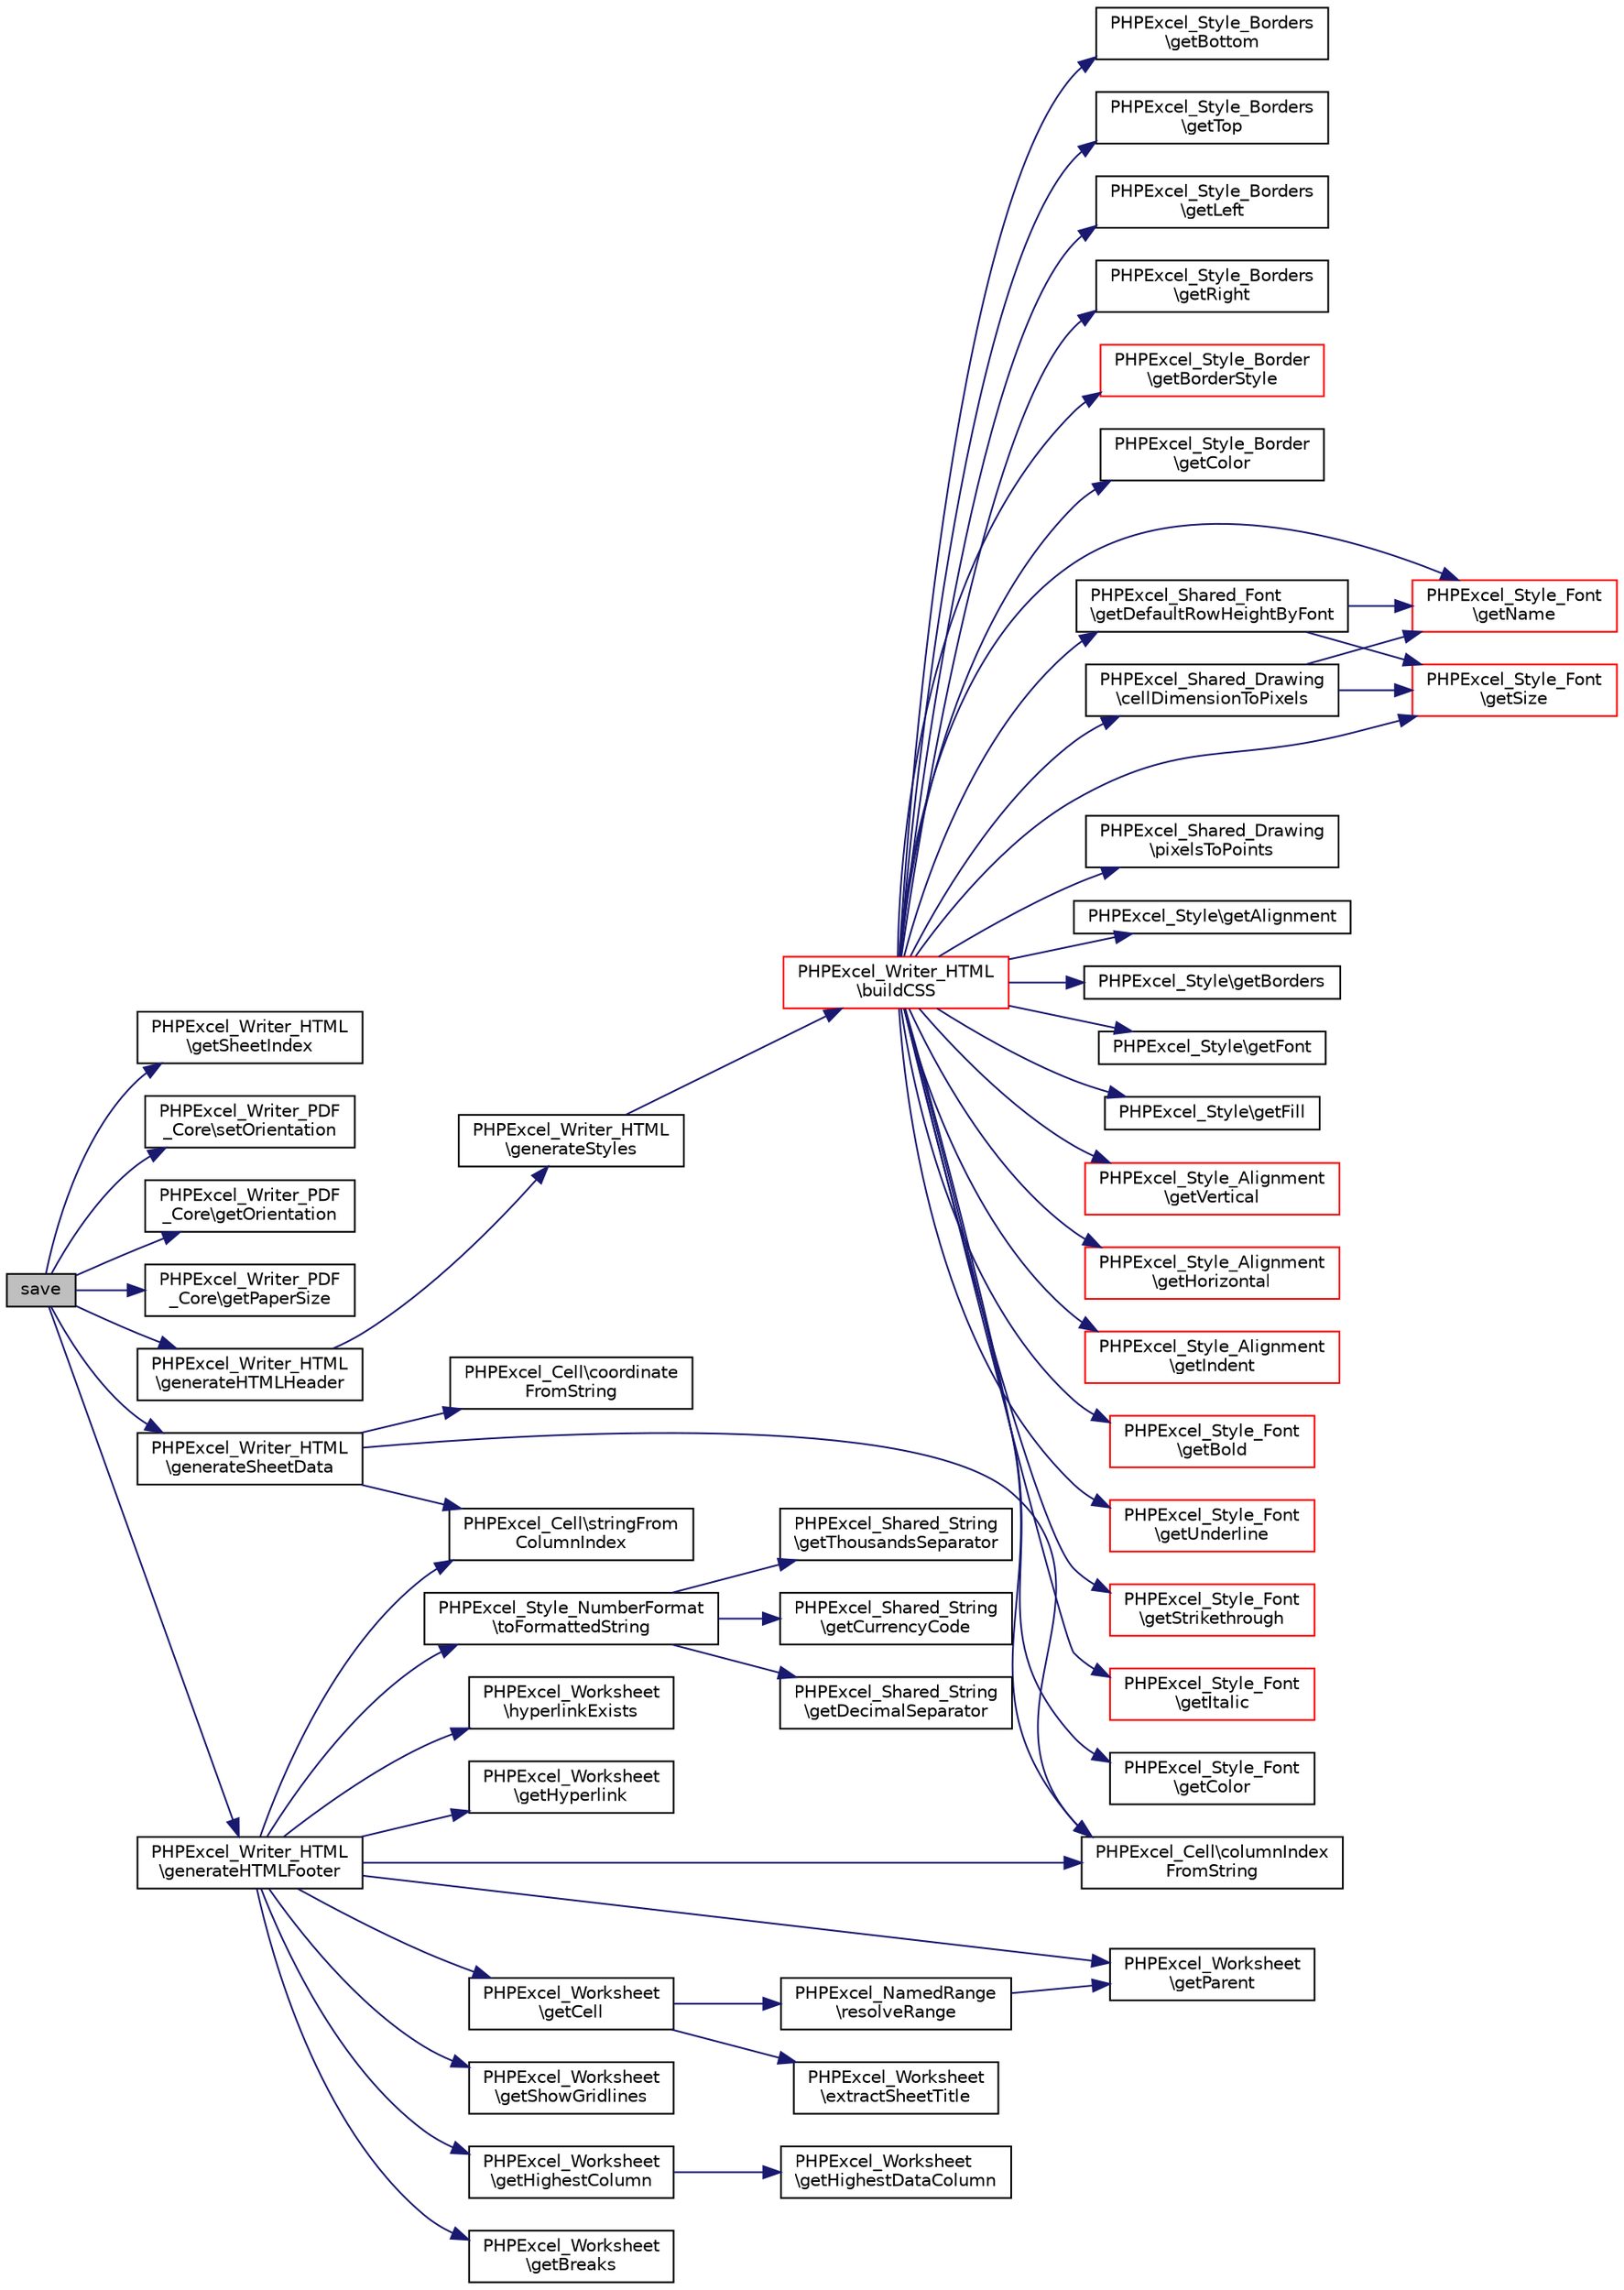 digraph "save"
{
  edge [fontname="Helvetica",fontsize="10",labelfontname="Helvetica",labelfontsize="10"];
  node [fontname="Helvetica",fontsize="10",shape=record];
  rankdir="LR";
  Node2 [label="save",height=0.2,width=0.4,color="black", fillcolor="grey75", style="filled", fontcolor="black"];
  Node2 -> Node3 [color="midnightblue",fontsize="10",style="solid",fontname="Helvetica"];
  Node3 [label="PHPExcel_Writer_HTML\l\\getSheetIndex",height=0.2,width=0.4,color="black", fillcolor="white", style="filled",URL="$class_p_h_p_excel___writer___h_t_m_l.html#ad6ab5d9cc60854c7ce99f597ba685d4f"];
  Node2 -> Node4 [color="midnightblue",fontsize="10",style="solid",fontname="Helvetica"];
  Node4 [label="PHPExcel_Writer_PDF\l_Core\\setOrientation",height=0.2,width=0.4,color="black", fillcolor="white", style="filled",URL="$class_p_h_p_excel___writer___p_d_f___core.html#acb9bb6ddc5d35a817d4cd1a7c79f329b"];
  Node2 -> Node5 [color="midnightblue",fontsize="10",style="solid",fontname="Helvetica"];
  Node5 [label="PHPExcel_Writer_PDF\l_Core\\getOrientation",height=0.2,width=0.4,color="black", fillcolor="white", style="filled",URL="$class_p_h_p_excel___writer___p_d_f___core.html#a173749a621180fd9278040151c453038"];
  Node2 -> Node6 [color="midnightblue",fontsize="10",style="solid",fontname="Helvetica"];
  Node6 [label="PHPExcel_Writer_PDF\l_Core\\getPaperSize",height=0.2,width=0.4,color="black", fillcolor="white", style="filled",URL="$class_p_h_p_excel___writer___p_d_f___core.html#afbd974bee135ab7dcbd0e066a0fd0a65"];
  Node2 -> Node7 [color="midnightblue",fontsize="10",style="solid",fontname="Helvetica"];
  Node7 [label="PHPExcel_Writer_HTML\l\\generateHTMLHeader",height=0.2,width=0.4,color="black", fillcolor="white", style="filled",URL="$class_p_h_p_excel___writer___h_t_m_l.html#a4290ffdb5e8165cee74ba333620f56e9"];
  Node7 -> Node8 [color="midnightblue",fontsize="10",style="solid",fontname="Helvetica"];
  Node8 [label="PHPExcel_Writer_HTML\l\\generateStyles",height=0.2,width=0.4,color="black", fillcolor="white", style="filled",URL="$class_p_h_p_excel___writer___h_t_m_l.html#ae6002be0e346a33c8f65d034dc93158e"];
  Node8 -> Node9 [color="midnightblue",fontsize="10",style="solid",fontname="Helvetica"];
  Node9 [label="PHPExcel_Writer_HTML\l\\buildCSS",height=0.2,width=0.4,color="red", fillcolor="white", style="filled",URL="$class_p_h_p_excel___writer___h_t_m_l.html#a3f8fdb7ac7b7089f7b8ca365afbba79f"];
  Node9 -> Node10 [color="midnightblue",fontsize="10",style="solid",fontname="Helvetica"];
  Node10 [label="PHPExcel_Cell\\columnIndex\lFromString",height=0.2,width=0.4,color="black", fillcolor="white", style="filled",URL="$class_p_h_p_excel___cell.html#a492724422ceefe1d16ed2a8997a0a489"];
  Node9 -> Node11 [color="midnightblue",fontsize="10",style="solid",fontname="Helvetica"];
  Node11 [label="PHPExcel_Shared_Drawing\l\\cellDimensionToPixels",height=0.2,width=0.4,color="black", fillcolor="white", style="filled",URL="$class_p_h_p_excel___shared___drawing.html#ad277ad1275f65facccdb5786d244519f"];
  Node11 -> Node12 [color="midnightblue",fontsize="10",style="solid",fontname="Helvetica"];
  Node12 [label="PHPExcel_Style_Font\l\\getName",height=0.2,width=0.4,color="red", fillcolor="white", style="filled",URL="$class_p_h_p_excel___style___font.html#a3d0963e68bb313b163a73f2803c64600"];
  Node11 -> Node14 [color="midnightblue",fontsize="10",style="solid",fontname="Helvetica"];
  Node14 [label="PHPExcel_Style_Font\l\\getSize",height=0.2,width=0.4,color="red", fillcolor="white", style="filled",URL="$class_p_h_p_excel___style___font.html#a75cce10cdf81be6dc84881c28b3379b7"];
  Node9 -> Node15 [color="midnightblue",fontsize="10",style="solid",fontname="Helvetica"];
  Node15 [label="PHPExcel_Shared_Drawing\l\\pixelsToPoints",height=0.2,width=0.4,color="black", fillcolor="white", style="filled",URL="$class_p_h_p_excel___shared___drawing.html#aba1a5dae5db4c29931213aebd520c79f"];
  Node9 -> Node16 [color="midnightblue",fontsize="10",style="solid",fontname="Helvetica"];
  Node16 [label="PHPExcel_Shared_Font\l\\getDefaultRowHeightByFont",height=0.2,width=0.4,color="black", fillcolor="white", style="filled",URL="$class_p_h_p_excel___shared___font.html#a7fdb715cc4d872ef8b3fd2a633ff4876"];
  Node16 -> Node12 [color="midnightblue",fontsize="10",style="solid",fontname="Helvetica"];
  Node16 -> Node14 [color="midnightblue",fontsize="10",style="solid",fontname="Helvetica"];
  Node9 -> Node17 [color="midnightblue",fontsize="10",style="solid",fontname="Helvetica"];
  Node17 [label="PHPExcel_Style\\getAlignment",height=0.2,width=0.4,color="black", fillcolor="white", style="filled",URL="$class_p_h_p_excel___style.html#a1fcacc30e51454559b9671bc0463cac9"];
  Node9 -> Node18 [color="midnightblue",fontsize="10",style="solid",fontname="Helvetica"];
  Node18 [label="PHPExcel_Style\\getBorders",height=0.2,width=0.4,color="black", fillcolor="white", style="filled",URL="$class_p_h_p_excel___style.html#a6e352bc82dfb6fa068d43686e827e329"];
  Node9 -> Node19 [color="midnightblue",fontsize="10",style="solid",fontname="Helvetica"];
  Node19 [label="PHPExcel_Style\\getFont",height=0.2,width=0.4,color="black", fillcolor="white", style="filled",URL="$class_p_h_p_excel___style.html#af2469ce4ebc6317428d2bf86fe7f205f"];
  Node9 -> Node20 [color="midnightblue",fontsize="10",style="solid",fontname="Helvetica"];
  Node20 [label="PHPExcel_Style\\getFill",height=0.2,width=0.4,color="black", fillcolor="white", style="filled",URL="$class_p_h_p_excel___style.html#abf22867fc5c2800db66044f70c21105c"];
  Node9 -> Node21 [color="midnightblue",fontsize="10",style="solid",fontname="Helvetica"];
  Node21 [label="PHPExcel_Style_Alignment\l\\getVertical",height=0.2,width=0.4,color="red", fillcolor="white", style="filled",URL="$class_p_h_p_excel___style___alignment.html#af7fdbcec55ff03901749f0d38c8e1680"];
  Node9 -> Node23 [color="midnightblue",fontsize="10",style="solid",fontname="Helvetica"];
  Node23 [label="PHPExcel_Style_Alignment\l\\getHorizontal",height=0.2,width=0.4,color="red", fillcolor="white", style="filled",URL="$class_p_h_p_excel___style___alignment.html#a4f6993457027c2e85be7d4aa9c3c1c7c"];
  Node9 -> Node24 [color="midnightblue",fontsize="10",style="solid",fontname="Helvetica"];
  Node24 [label="PHPExcel_Style_Alignment\l\\getIndent",height=0.2,width=0.4,color="red", fillcolor="white", style="filled",URL="$class_p_h_p_excel___style___alignment.html#a0a09e0110a81470ca7791be5738f353f"];
  Node9 -> Node25 [color="midnightblue",fontsize="10",style="solid",fontname="Helvetica"];
  Node25 [label="PHPExcel_Style_Font\l\\getBold",height=0.2,width=0.4,color="red", fillcolor="white", style="filled",URL="$class_p_h_p_excel___style___font.html#a57537d7ea7b84fffb127c2e596187ba4"];
  Node9 -> Node26 [color="midnightblue",fontsize="10",style="solid",fontname="Helvetica"];
  Node26 [label="PHPExcel_Style_Font\l\\getUnderline",height=0.2,width=0.4,color="red", fillcolor="white", style="filled",URL="$class_p_h_p_excel___style___font.html#a6cd36039ad06b8ef5390c3193aca3858"];
  Node9 -> Node27 [color="midnightblue",fontsize="10",style="solid",fontname="Helvetica"];
  Node27 [label="PHPExcel_Style_Font\l\\getStrikethrough",height=0.2,width=0.4,color="red", fillcolor="white", style="filled",URL="$class_p_h_p_excel___style___font.html#a3a2e793bb81c0626c8b841c02fa1cf31"];
  Node9 -> Node28 [color="midnightblue",fontsize="10",style="solid",fontname="Helvetica"];
  Node28 [label="PHPExcel_Style_Font\l\\getItalic",height=0.2,width=0.4,color="red", fillcolor="white", style="filled",URL="$class_p_h_p_excel___style___font.html#aa8ac8f3e49a635d5d1af80f558ad0d35"];
  Node9 -> Node29 [color="midnightblue",fontsize="10",style="solid",fontname="Helvetica"];
  Node29 [label="PHPExcel_Style_Font\l\\getColor",height=0.2,width=0.4,color="black", fillcolor="white", style="filled",URL="$class_p_h_p_excel___style___font.html#aa8642511e4effd1b9ff80c64ff788cfd"];
  Node9 -> Node12 [color="midnightblue",fontsize="10",style="solid",fontname="Helvetica"];
  Node9 -> Node14 [color="midnightblue",fontsize="10",style="solid",fontname="Helvetica"];
  Node9 -> Node30 [color="midnightblue",fontsize="10",style="solid",fontname="Helvetica"];
  Node30 [label="PHPExcel_Style_Borders\l\\getBottom",height=0.2,width=0.4,color="black", fillcolor="white", style="filled",URL="$class_p_h_p_excel___style___borders.html#aca588c79ee8446ebbcefbbd52258f0eb"];
  Node9 -> Node31 [color="midnightblue",fontsize="10",style="solid",fontname="Helvetica"];
  Node31 [label="PHPExcel_Style_Borders\l\\getTop",height=0.2,width=0.4,color="black", fillcolor="white", style="filled",URL="$class_p_h_p_excel___style___borders.html#ac792c72f58f9f30b7a5904839346d9d6"];
  Node9 -> Node32 [color="midnightblue",fontsize="10",style="solid",fontname="Helvetica"];
  Node32 [label="PHPExcel_Style_Borders\l\\getLeft",height=0.2,width=0.4,color="black", fillcolor="white", style="filled",URL="$class_p_h_p_excel___style___borders.html#ac69f056fdd8d8f682eea8356fa4c77cc"];
  Node9 -> Node33 [color="midnightblue",fontsize="10",style="solid",fontname="Helvetica"];
  Node33 [label="PHPExcel_Style_Borders\l\\getRight",height=0.2,width=0.4,color="black", fillcolor="white", style="filled",URL="$class_p_h_p_excel___style___borders.html#a8a52dd23c077914ed92b81d74bc0a279"];
  Node9 -> Node34 [color="midnightblue",fontsize="10",style="solid",fontname="Helvetica"];
  Node34 [label="PHPExcel_Style_Border\l\\getBorderStyle",height=0.2,width=0.4,color="red", fillcolor="white", style="filled",URL="$class_p_h_p_excel___style___border.html#a008ae4d2152b63cf539a49b341b10361"];
  Node9 -> Node36 [color="midnightblue",fontsize="10",style="solid",fontname="Helvetica"];
  Node36 [label="PHPExcel_Style_Border\l\\getColor",height=0.2,width=0.4,color="black", fillcolor="white", style="filled",URL="$class_p_h_p_excel___style___border.html#aa8642511e4effd1b9ff80c64ff788cfd"];
  Node2 -> Node40 [color="midnightblue",fontsize="10",style="solid",fontname="Helvetica"];
  Node40 [label="PHPExcel_Writer_HTML\l\\generateSheetData",height=0.2,width=0.4,color="black", fillcolor="white", style="filled",URL="$class_p_h_p_excel___writer___h_t_m_l.html#a134e02ed76c4af08a9a21cc222bf6636"];
  Node40 -> Node41 [color="midnightblue",fontsize="10",style="solid",fontname="Helvetica"];
  Node41 [label="PHPExcel_Cell\\coordinate\lFromString",height=0.2,width=0.4,color="black", fillcolor="white", style="filled",URL="$class_p_h_p_excel___cell.html#a81e3469df94f7b5a1f5d9064575280a3"];
  Node40 -> Node10 [color="midnightblue",fontsize="10",style="solid",fontname="Helvetica"];
  Node40 -> Node42 [color="midnightblue",fontsize="10",style="solid",fontname="Helvetica"];
  Node42 [label="PHPExcel_Cell\\stringFrom\lColumnIndex",height=0.2,width=0.4,color="black", fillcolor="white", style="filled",URL="$class_p_h_p_excel___cell.html#ab5501b4cf2f8cd0af389ad4096fb9387"];
  Node2 -> Node43 [color="midnightblue",fontsize="10",style="solid",fontname="Helvetica"];
  Node43 [label="PHPExcel_Writer_HTML\l\\generateHTMLFooter",height=0.2,width=0.4,color="black", fillcolor="white", style="filled",URL="$class_p_h_p_excel___writer___h_t_m_l.html#a388332afad5cf5a153a179c4a83e4bae"];
  Node43 -> Node44 [color="midnightblue",fontsize="10",style="solid",fontname="Helvetica"];
  Node44 [label="PHPExcel_Worksheet\l\\getParent",height=0.2,width=0.4,color="black", fillcolor="white", style="filled",URL="$class_p_h_p_excel___worksheet.html#a95ecaee3537b1ad29b04ef383a57bbae"];
  Node43 -> Node45 [color="midnightblue",fontsize="10",style="solid",fontname="Helvetica"];
  Node45 [label="PHPExcel_Worksheet\l\\getShowGridlines",height=0.2,width=0.4,color="black", fillcolor="white", style="filled",URL="$class_p_h_p_excel___worksheet.html#a3d6aee32f8f9567bf787f48c887079d7"];
  Node43 -> Node10 [color="midnightblue",fontsize="10",style="solid",fontname="Helvetica"];
  Node43 -> Node46 [color="midnightblue",fontsize="10",style="solid",fontname="Helvetica"];
  Node46 [label="PHPExcel_Worksheet\l\\getHighestColumn",height=0.2,width=0.4,color="black", fillcolor="white", style="filled",URL="$class_p_h_p_excel___worksheet.html#ad3c18234404cb06b8ee10126a0091aeb"];
  Node46 -> Node47 [color="midnightblue",fontsize="10",style="solid",fontname="Helvetica"];
  Node47 [label="PHPExcel_Worksheet\l\\getHighestDataColumn",height=0.2,width=0.4,color="black", fillcolor="white", style="filled",URL="$class_p_h_p_excel___worksheet.html#a4a525e1230b2c33af19870dc22519c21"];
  Node43 -> Node48 [color="midnightblue",fontsize="10",style="solid",fontname="Helvetica"];
  Node48 [label="PHPExcel_Worksheet\l\\getBreaks",height=0.2,width=0.4,color="black", fillcolor="white", style="filled",URL="$class_p_h_p_excel___worksheet.html#a78b2e2949be23b7c9a4357e0af1768e2"];
  Node43 -> Node49 [color="midnightblue",fontsize="10",style="solid",fontname="Helvetica"];
  Node49 [label="PHPExcel_Worksheet\l\\getCell",height=0.2,width=0.4,color="black", fillcolor="white", style="filled",URL="$class_p_h_p_excel___worksheet.html#a5e123e9c143c05385794d280bbd5dd0c"];
  Node49 -> Node50 [color="midnightblue",fontsize="10",style="solid",fontname="Helvetica"];
  Node50 [label="PHPExcel_Worksheet\l\\extractSheetTitle",height=0.2,width=0.4,color="black", fillcolor="white", style="filled",URL="$class_p_h_p_excel___worksheet.html#af647112824779ee4dd97cb9ff63926bd"];
  Node49 -> Node51 [color="midnightblue",fontsize="10",style="solid",fontname="Helvetica"];
  Node51 [label="PHPExcel_NamedRange\l\\resolveRange",height=0.2,width=0.4,color="black", fillcolor="white", style="filled",URL="$class_p_h_p_excel___named_range.html#abcf033bf855d17978f0ae3f631da7180"];
  Node51 -> Node44 [color="midnightblue",fontsize="10",style="solid",fontname="Helvetica"];
  Node43 -> Node42 [color="midnightblue",fontsize="10",style="solid",fontname="Helvetica"];
  Node43 -> Node52 [color="midnightblue",fontsize="10",style="solid",fontname="Helvetica"];
  Node52 [label="PHPExcel_Style_NumberFormat\l\\toFormattedString",height=0.2,width=0.4,color="black", fillcolor="white", style="filled",URL="$class_p_h_p_excel___style___number_format.html#a78fee7c5b1981f509fa3bc02864722c0"];
  Node52 -> Node53 [color="midnightblue",fontsize="10",style="solid",fontname="Helvetica"];
  Node53 [label="PHPExcel_Shared_String\l\\getDecimalSeparator",height=0.2,width=0.4,color="black", fillcolor="white", style="filled",URL="$class_p_h_p_excel___shared___string.html#a9508b69d0dcef67c5189fa6e0b602443"];
  Node52 -> Node54 [color="midnightblue",fontsize="10",style="solid",fontname="Helvetica"];
  Node54 [label="PHPExcel_Shared_String\l\\getThousandsSeparator",height=0.2,width=0.4,color="black", fillcolor="white", style="filled",URL="$class_p_h_p_excel___shared___string.html#a58c3a485683aeb388f90fde3226b473a"];
  Node52 -> Node55 [color="midnightblue",fontsize="10",style="solid",fontname="Helvetica"];
  Node55 [label="PHPExcel_Shared_String\l\\getCurrencyCode",height=0.2,width=0.4,color="black", fillcolor="white", style="filled",URL="$class_p_h_p_excel___shared___string.html#aaba192253f94bbad45870587c5a6cf47"];
  Node43 -> Node56 [color="midnightblue",fontsize="10",style="solid",fontname="Helvetica"];
  Node56 [label="PHPExcel_Worksheet\l\\hyperlinkExists",height=0.2,width=0.4,color="black", fillcolor="white", style="filled",URL="$class_p_h_p_excel___worksheet.html#a1cecf182df6af784494ec64989e54bd0"];
  Node43 -> Node57 [color="midnightblue",fontsize="10",style="solid",fontname="Helvetica"];
  Node57 [label="PHPExcel_Worksheet\l\\getHyperlink",height=0.2,width=0.4,color="black", fillcolor="white", style="filled",URL="$class_p_h_p_excel___worksheet.html#aff848793bf723d7f3c97ff71082c7fd8"];
}
